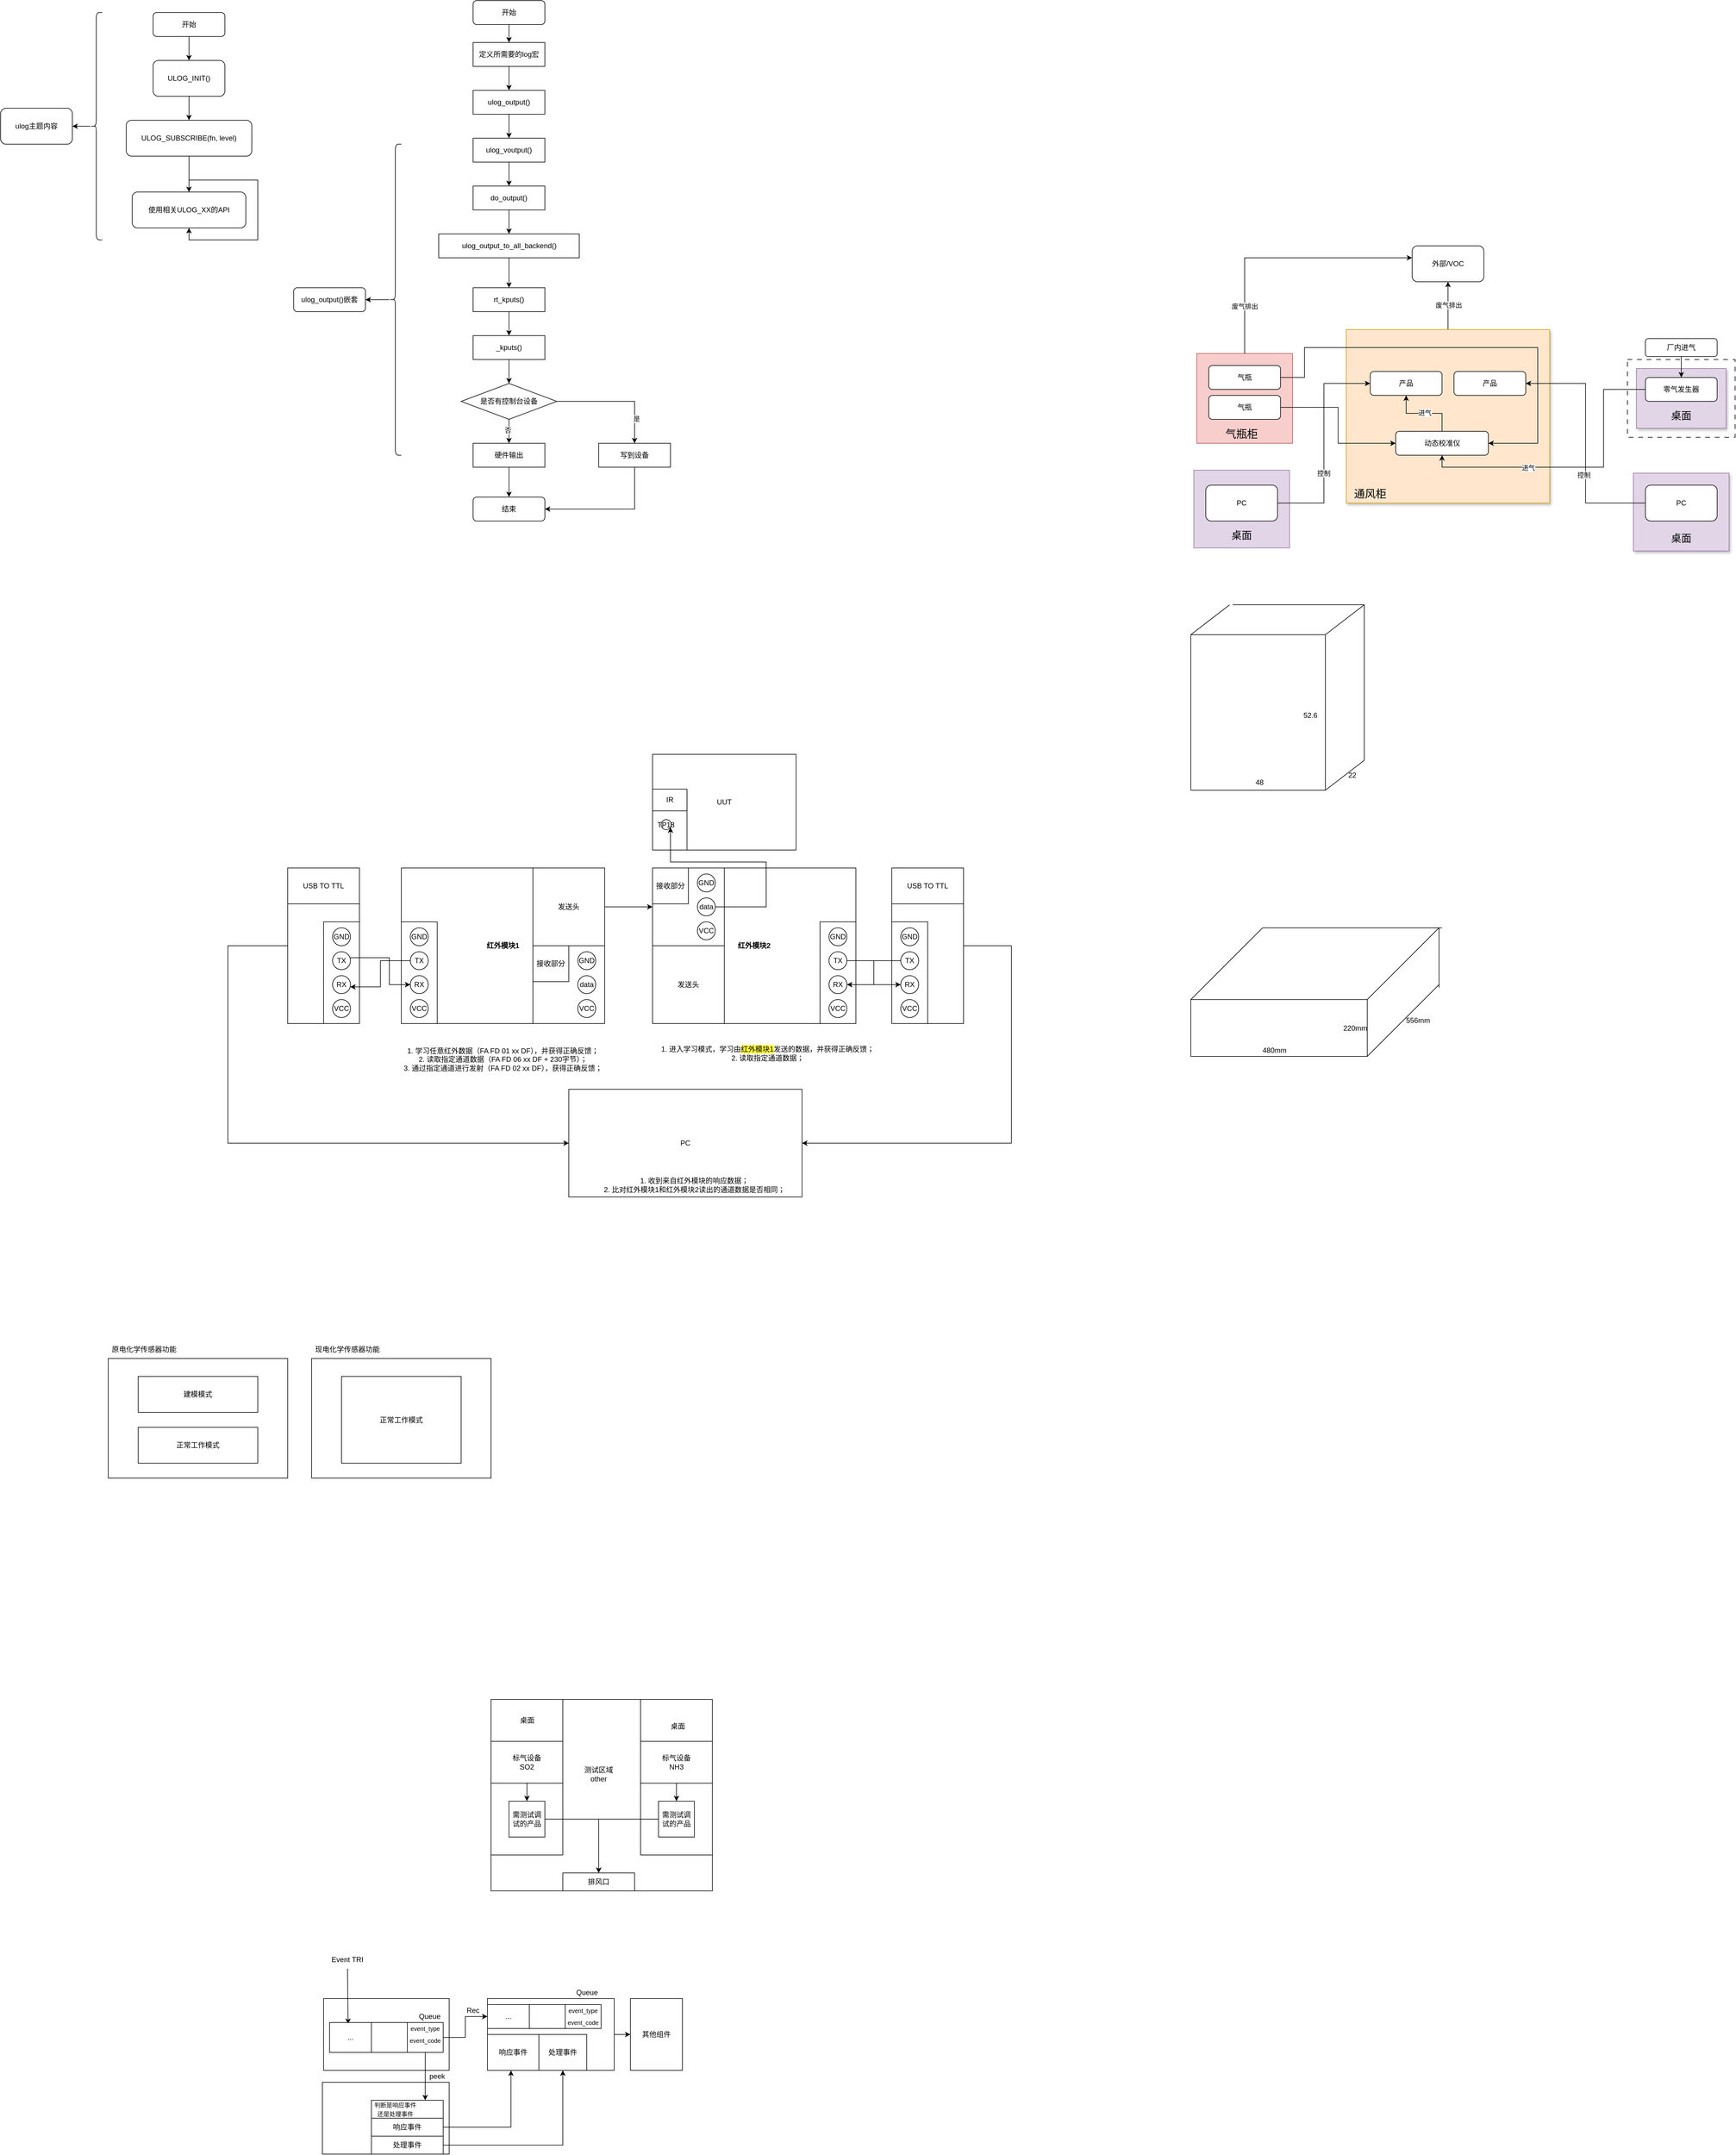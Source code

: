 <mxfile version="26.0.11">
  <diagram name="第 1 页" id="VBYefRN1_Q4a0DNFFzs_">
    <mxGraphModel dx="784" dy="411" grid="1" gridSize="10" guides="1" tooltips="1" connect="1" arrows="1" fold="1" page="1" pageScale="1" pageWidth="3300" pageHeight="4681" math="0" shadow="0">
      <root>
        <mxCell id="0" />
        <mxCell id="1" parent="0" />
        <mxCell id="qdEmWEFO1mnte5XJ-PPk-58" value="" style="rounded=0;whiteSpace=wrap;html=1;dashed=1;dashPattern=8 8;" parent="1" vertex="1">
          <mxGeometry x="2750" y="620" width="180" height="130" as="geometry" />
        </mxCell>
        <mxCell id="qdEmWEFO1mnte5XJ-PPk-31" style="edgeStyle=orthogonalEdgeStyle;rounded=0;orthogonalLoop=1;jettySize=auto;html=1;entryX=0.5;entryY=1;entryDx=0;entryDy=0;" parent="1" source="qdEmWEFO1mnte5XJ-PPk-23" target="qdEmWEFO1mnte5XJ-PPk-30" edge="1">
          <mxGeometry relative="1" as="geometry" />
        </mxCell>
        <mxCell id="qdEmWEFO1mnte5XJ-PPk-32" value="废气排出" style="edgeLabel;html=1;align=center;verticalAlign=middle;resizable=0;points=[];" parent="qdEmWEFO1mnte5XJ-PPk-31" vertex="1" connectable="0">
          <mxGeometry x="0.036" y="-1" relative="1" as="geometry">
            <mxPoint as="offset" />
          </mxGeometry>
        </mxCell>
        <mxCell id="qdEmWEFO1mnte5XJ-PPk-23" value="" style="rounded=0;whiteSpace=wrap;html=1;fillColor=#ffe6cc;strokeColor=#d79b00;fillStyle=auto;glass=0;shadow=1;" parent="1" vertex="1">
          <mxGeometry x="2280" y="570" width="340" height="290" as="geometry" />
        </mxCell>
        <mxCell id="qdEmWEFO1mnte5XJ-PPk-21" value="" style="rounded=0;whiteSpace=wrap;html=1;fillColor=#e1d5e7;strokeColor=#9673a6;shadow=1;" parent="1" vertex="1">
          <mxGeometry x="2765" y="635" width="150" height="100" as="geometry" />
        </mxCell>
        <mxCell id="qdEmWEFO1mnte5XJ-PPk-19" value="" style="rounded=0;whiteSpace=wrap;html=1;fillColor=#e1d5e7;strokeColor=#9673a6;shadow=1;" parent="1" vertex="1">
          <mxGeometry x="2760" y="810" width="160" height="130" as="geometry" />
        </mxCell>
        <mxCell id="qdEmWEFO1mnte5XJ-PPk-20" value="&lt;font style=&quot;font-size: 17px;&quot;&gt;桌面&lt;/font&gt;" style="text;html=1;align=center;verticalAlign=middle;whiteSpace=wrap;rounded=0;" parent="1" vertex="1">
          <mxGeometry x="2800" y="905" width="80" height="30" as="geometry" />
        </mxCell>
        <mxCell id="qdEmWEFO1mnte5XJ-PPk-18" value="" style="rounded=0;whiteSpace=wrap;html=1;fillColor=#e1d5e7;strokeColor=#9673a6;" parent="1" vertex="1">
          <mxGeometry x="2025" y="805" width="160" height="130" as="geometry" />
        </mxCell>
        <mxCell id="qdEmWEFO1mnte5XJ-PPk-16" value="" style="rounded=0;whiteSpace=wrap;html=1;fillColor=#f8cecc;strokeColor=#b85450;" parent="1" vertex="1">
          <mxGeometry x="2030" y="610" width="160" height="150" as="geometry" />
        </mxCell>
        <mxCell id="KYYOisJlUSR0Ur56qBf6-3" value="" style="edgeStyle=orthogonalEdgeStyle;rounded=0;orthogonalLoop=1;jettySize=auto;html=1;" parent="1" source="KYYOisJlUSR0Ur56qBf6-1" target="KYYOisJlUSR0Ur56qBf6-2" edge="1">
          <mxGeometry relative="1" as="geometry" />
        </mxCell>
        <mxCell id="KYYOisJlUSR0Ur56qBf6-1" value="开始" style="rounded=1;whiteSpace=wrap;html=1;" parent="1" vertex="1">
          <mxGeometry x="285" y="40" width="120" height="40" as="geometry" />
        </mxCell>
        <mxCell id="KYYOisJlUSR0Ur56qBf6-5" value="" style="edgeStyle=orthogonalEdgeStyle;rounded=0;orthogonalLoop=1;jettySize=auto;html=1;" parent="1" source="KYYOisJlUSR0Ur56qBf6-2" target="KYYOisJlUSR0Ur56qBf6-4" edge="1">
          <mxGeometry relative="1" as="geometry" />
        </mxCell>
        <mxCell id="KYYOisJlUSR0Ur56qBf6-2" value="ULOG_INIT()" style="whiteSpace=wrap;html=1;rounded=1;" parent="1" vertex="1">
          <mxGeometry x="285" y="120" width="120" height="60" as="geometry" />
        </mxCell>
        <mxCell id="KYYOisJlUSR0Ur56qBf6-7" value="" style="edgeStyle=orthogonalEdgeStyle;rounded=0;orthogonalLoop=1;jettySize=auto;html=1;" parent="1" source="KYYOisJlUSR0Ur56qBf6-4" target="KYYOisJlUSR0Ur56qBf6-6" edge="1">
          <mxGeometry relative="1" as="geometry" />
        </mxCell>
        <mxCell id="KYYOisJlUSR0Ur56qBf6-4" value="ULOG_SUBSCRIBE(fn, level)" style="whiteSpace=wrap;html=1;rounded=1;" parent="1" vertex="1">
          <mxGeometry x="240" y="220" width="210" height="60" as="geometry" />
        </mxCell>
        <mxCell id="KYYOisJlUSR0Ur56qBf6-6" value="使用相关ULOG_XX的API" style="whiteSpace=wrap;html=1;rounded=1;" parent="1" vertex="1">
          <mxGeometry x="250" y="340" width="190" height="60" as="geometry" />
        </mxCell>
        <mxCell id="KYYOisJlUSR0Ur56qBf6-9" style="edgeStyle=orthogonalEdgeStyle;rounded=0;orthogonalLoop=1;jettySize=auto;html=1;entryX=0.5;entryY=1;entryDx=0;entryDy=0;" parent="1" source="KYYOisJlUSR0Ur56qBf6-6" target="KYYOisJlUSR0Ur56qBf6-6" edge="1">
          <mxGeometry relative="1" as="geometry" />
        </mxCell>
        <mxCell id="90yD588Tg5mHqKN5T0L6-4" value="" style="edgeStyle=orthogonalEdgeStyle;rounded=0;orthogonalLoop=1;jettySize=auto;html=1;" parent="1" source="90yD588Tg5mHqKN5T0L6-2" target="90yD588Tg5mHqKN5T0L6-3" edge="1">
          <mxGeometry relative="1" as="geometry" />
        </mxCell>
        <mxCell id="90yD588Tg5mHqKN5T0L6-2" value="" style="shape=curlyBracket;whiteSpace=wrap;html=1;rounded=1;labelPosition=left;verticalLabelPosition=middle;align=right;verticalAlign=middle;" parent="1" vertex="1">
          <mxGeometry x="180" y="40" width="20" height="380" as="geometry" />
        </mxCell>
        <mxCell id="90yD588Tg5mHqKN5T0L6-3" value="ulog主题内容" style="rounded=1;whiteSpace=wrap;html=1;align=center;" parent="1" vertex="1">
          <mxGeometry x="30" y="200" width="120" height="60" as="geometry" />
        </mxCell>
        <mxCell id="90yD588Tg5mHqKN5T0L6-12" style="edgeStyle=orthogonalEdgeStyle;rounded=0;orthogonalLoop=1;jettySize=auto;html=1;exitX=0.5;exitY=1;exitDx=0;exitDy=0;" parent="1" source="90yD588Tg5mHqKN5T0L6-6" target="90yD588Tg5mHqKN5T0L6-7" edge="1">
          <mxGeometry relative="1" as="geometry" />
        </mxCell>
        <mxCell id="90yD588Tg5mHqKN5T0L6-6" value="开始" style="rounded=1;whiteSpace=wrap;html=1;" parent="1" vertex="1">
          <mxGeometry x="820" y="20" width="120" height="40" as="geometry" />
        </mxCell>
        <mxCell id="90yD588Tg5mHqKN5T0L6-9" value="" style="edgeStyle=orthogonalEdgeStyle;rounded=0;orthogonalLoop=1;jettySize=auto;html=1;" parent="1" source="90yD588Tg5mHqKN5T0L6-7" target="90yD588Tg5mHqKN5T0L6-8" edge="1">
          <mxGeometry relative="1" as="geometry" />
        </mxCell>
        <mxCell id="90yD588Tg5mHqKN5T0L6-7" value="定义所需要的log宏" style="rounded=0;whiteSpace=wrap;html=1;" parent="1" vertex="1">
          <mxGeometry x="820" y="90" width="120" height="40" as="geometry" />
        </mxCell>
        <mxCell id="90yD588Tg5mHqKN5T0L6-11" value="" style="edgeStyle=orthogonalEdgeStyle;rounded=0;orthogonalLoop=1;jettySize=auto;html=1;" parent="1" source="90yD588Tg5mHqKN5T0L6-8" target="90yD588Tg5mHqKN5T0L6-10" edge="1">
          <mxGeometry relative="1" as="geometry" />
        </mxCell>
        <mxCell id="90yD588Tg5mHqKN5T0L6-8" value="ulog_output()" style="whiteSpace=wrap;html=1;rounded=0;" parent="1" vertex="1">
          <mxGeometry x="820" y="170" width="120" height="40" as="geometry" />
        </mxCell>
        <mxCell id="90yD588Tg5mHqKN5T0L6-14" value="" style="edgeStyle=orthogonalEdgeStyle;rounded=0;orthogonalLoop=1;jettySize=auto;html=1;" parent="1" source="90yD588Tg5mHqKN5T0L6-10" target="90yD588Tg5mHqKN5T0L6-13" edge="1">
          <mxGeometry relative="1" as="geometry" />
        </mxCell>
        <mxCell id="90yD588Tg5mHqKN5T0L6-10" value="ulog_voutput()" style="whiteSpace=wrap;html=1;rounded=0;" parent="1" vertex="1">
          <mxGeometry x="820" y="250" width="120" height="40" as="geometry" />
        </mxCell>
        <mxCell id="90yD588Tg5mHqKN5T0L6-16" value="" style="edgeStyle=orthogonalEdgeStyle;rounded=0;orthogonalLoop=1;jettySize=auto;html=1;" parent="1" source="90yD588Tg5mHqKN5T0L6-13" target="90yD588Tg5mHqKN5T0L6-15" edge="1">
          <mxGeometry relative="1" as="geometry" />
        </mxCell>
        <mxCell id="90yD588Tg5mHqKN5T0L6-13" value="do_output()" style="whiteSpace=wrap;html=1;rounded=0;" parent="1" vertex="1">
          <mxGeometry x="820" y="330" width="120" height="40" as="geometry" />
        </mxCell>
        <mxCell id="90yD588Tg5mHqKN5T0L6-18" value="" style="edgeStyle=orthogonalEdgeStyle;rounded=0;orthogonalLoop=1;jettySize=auto;html=1;" parent="1" source="90yD588Tg5mHqKN5T0L6-15" target="90yD588Tg5mHqKN5T0L6-17" edge="1">
          <mxGeometry relative="1" as="geometry" />
        </mxCell>
        <mxCell id="90yD588Tg5mHqKN5T0L6-15" value="ulog_output_to_all_backend()" style="whiteSpace=wrap;html=1;rounded=0;" parent="1" vertex="1">
          <mxGeometry x="762.5" y="410" width="235" height="40" as="geometry" />
        </mxCell>
        <mxCell id="90yD588Tg5mHqKN5T0L6-20" value="" style="edgeStyle=orthogonalEdgeStyle;rounded=0;orthogonalLoop=1;jettySize=auto;html=1;" parent="1" source="90yD588Tg5mHqKN5T0L6-17" target="90yD588Tg5mHqKN5T0L6-19" edge="1">
          <mxGeometry relative="1" as="geometry" />
        </mxCell>
        <mxCell id="90yD588Tg5mHqKN5T0L6-17" value="rt_kputs()" style="whiteSpace=wrap;html=1;rounded=0;" parent="1" vertex="1">
          <mxGeometry x="820" y="500" width="120" height="40" as="geometry" />
        </mxCell>
        <mxCell id="90yD588Tg5mHqKN5T0L6-22" value="" style="edgeStyle=orthogonalEdgeStyle;rounded=0;orthogonalLoop=1;jettySize=auto;html=1;" parent="1" source="90yD588Tg5mHqKN5T0L6-19" target="90yD588Tg5mHqKN5T0L6-21" edge="1">
          <mxGeometry relative="1" as="geometry" />
        </mxCell>
        <mxCell id="90yD588Tg5mHqKN5T0L6-19" value="_kputs()" style="whiteSpace=wrap;html=1;rounded=0;" parent="1" vertex="1">
          <mxGeometry x="820" y="580" width="120" height="40" as="geometry" />
        </mxCell>
        <mxCell id="90yD588Tg5mHqKN5T0L6-24" value="" style="edgeStyle=orthogonalEdgeStyle;rounded=0;orthogonalLoop=1;jettySize=auto;html=1;" parent="1" source="90yD588Tg5mHqKN5T0L6-21" target="90yD588Tg5mHqKN5T0L6-23" edge="1">
          <mxGeometry relative="1" as="geometry" />
        </mxCell>
        <mxCell id="90yD588Tg5mHqKN5T0L6-25" value="否" style="edgeLabel;html=1;align=center;verticalAlign=middle;resizable=0;points=[];" parent="90yD588Tg5mHqKN5T0L6-24" vertex="1" connectable="0">
          <mxGeometry x="-0.1" y="-2" relative="1" as="geometry">
            <mxPoint as="offset" />
          </mxGeometry>
        </mxCell>
        <mxCell id="90yD588Tg5mHqKN5T0L6-27" value="" style="edgeStyle=orthogonalEdgeStyle;rounded=0;orthogonalLoop=1;jettySize=auto;html=1;" parent="1" source="90yD588Tg5mHqKN5T0L6-21" target="90yD588Tg5mHqKN5T0L6-26" edge="1">
          <mxGeometry relative="1" as="geometry" />
        </mxCell>
        <mxCell id="90yD588Tg5mHqKN5T0L6-28" value="是" style="edgeLabel;html=1;align=center;verticalAlign=middle;resizable=0;points=[];" parent="90yD588Tg5mHqKN5T0L6-27" vertex="1" connectable="0">
          <mxGeometry x="0.588" y="3" relative="1" as="geometry">
            <mxPoint as="offset" />
          </mxGeometry>
        </mxCell>
        <mxCell id="90yD588Tg5mHqKN5T0L6-21" value="是否有控制台设备" style="rhombus;whiteSpace=wrap;html=1;rounded=0;" parent="1" vertex="1">
          <mxGeometry x="800" y="660" width="160" height="60" as="geometry" />
        </mxCell>
        <mxCell id="90yD588Tg5mHqKN5T0L6-32" style="edgeStyle=orthogonalEdgeStyle;rounded=0;orthogonalLoop=1;jettySize=auto;html=1;exitX=0.5;exitY=1;exitDx=0;exitDy=0;" parent="1" source="90yD588Tg5mHqKN5T0L6-23" target="90yD588Tg5mHqKN5T0L6-29" edge="1">
          <mxGeometry relative="1" as="geometry" />
        </mxCell>
        <mxCell id="90yD588Tg5mHqKN5T0L6-23" value="硬件输出" style="whiteSpace=wrap;html=1;rounded=0;" parent="1" vertex="1">
          <mxGeometry x="820" y="760" width="120" height="40" as="geometry" />
        </mxCell>
        <mxCell id="90yD588Tg5mHqKN5T0L6-33" style="edgeStyle=orthogonalEdgeStyle;rounded=0;orthogonalLoop=1;jettySize=auto;html=1;exitX=0.5;exitY=1;exitDx=0;exitDy=0;entryX=1;entryY=0.5;entryDx=0;entryDy=0;" parent="1" source="90yD588Tg5mHqKN5T0L6-26" target="90yD588Tg5mHqKN5T0L6-29" edge="1">
          <mxGeometry relative="1" as="geometry" />
        </mxCell>
        <mxCell id="90yD588Tg5mHqKN5T0L6-26" value="写到设备" style="whiteSpace=wrap;html=1;rounded=0;" parent="1" vertex="1">
          <mxGeometry x="1030" y="760" width="120" height="40" as="geometry" />
        </mxCell>
        <mxCell id="90yD588Tg5mHqKN5T0L6-29" value="结束" style="rounded=1;whiteSpace=wrap;html=1;" parent="1" vertex="1">
          <mxGeometry x="820" y="850" width="120" height="40" as="geometry" />
        </mxCell>
        <mxCell id="90yD588Tg5mHqKN5T0L6-36" value="" style="edgeStyle=orthogonalEdgeStyle;rounded=0;orthogonalLoop=1;jettySize=auto;html=1;" parent="1" source="90yD588Tg5mHqKN5T0L6-34" target="90yD588Tg5mHqKN5T0L6-35" edge="1">
          <mxGeometry relative="1" as="geometry" />
        </mxCell>
        <mxCell id="90yD588Tg5mHqKN5T0L6-34" value="" style="shape=curlyBracket;whiteSpace=wrap;html=1;rounded=1;labelPosition=left;verticalLabelPosition=middle;align=right;verticalAlign=middle;" parent="1" vertex="1">
          <mxGeometry x="680" y="260" width="20" height="520" as="geometry" />
        </mxCell>
        <mxCell id="90yD588Tg5mHqKN5T0L6-35" value="ulog_output()嵌套" style="whiteSpace=wrap;html=1;align=center;rounded=1;" parent="1" vertex="1">
          <mxGeometry x="520" y="500" width="120" height="40" as="geometry" />
        </mxCell>
        <mxCell id="g5xxGOTNsoSL2lDNkgLA-3" value="红外模块1" style="rounded=0;whiteSpace=wrap;html=1;fontStyle=1" parent="1" vertex="1">
          <mxGeometry x="700" y="1470" width="340" height="260" as="geometry" />
        </mxCell>
        <mxCell id="g5xxGOTNsoSL2lDNkgLA-60" style="edgeStyle=orthogonalEdgeStyle;rounded=0;orthogonalLoop=1;jettySize=auto;html=1;" parent="1" source="g5xxGOTNsoSL2lDNkgLA-4" edge="1">
          <mxGeometry relative="1" as="geometry">
            <mxPoint x="1120" y="1535.0" as="targetPoint" />
          </mxGeometry>
        </mxCell>
        <mxCell id="g5xxGOTNsoSL2lDNkgLA-4" value="发送头" style="rounded=0;whiteSpace=wrap;html=1;" parent="1" vertex="1">
          <mxGeometry x="920" y="1470" width="120" height="130" as="geometry" />
        </mxCell>
        <mxCell id="g5xxGOTNsoSL2lDNkgLA-5" value="" style="rounded=0;whiteSpace=wrap;html=1;" parent="1" vertex="1">
          <mxGeometry x="920" y="1600" width="120" height="130" as="geometry" />
        </mxCell>
        <mxCell id="g5xxGOTNsoSL2lDNkgLA-6" value="GND" style="ellipse;whiteSpace=wrap;html=1;aspect=fixed;" parent="1" vertex="1">
          <mxGeometry x="995" y="1610" width="30" height="30" as="geometry" />
        </mxCell>
        <mxCell id="g5xxGOTNsoSL2lDNkgLA-7" value="data" style="ellipse;whiteSpace=wrap;html=1;aspect=fixed;" parent="1" vertex="1">
          <mxGeometry x="995" y="1650" width="30" height="30" as="geometry" />
        </mxCell>
        <mxCell id="g5xxGOTNsoSL2lDNkgLA-8" value="VCC" style="ellipse;whiteSpace=wrap;html=1;aspect=fixed;" parent="1" vertex="1">
          <mxGeometry x="995" y="1690" width="30" height="30" as="geometry" />
        </mxCell>
        <mxCell id="g5xxGOTNsoSL2lDNkgLA-9" value="接收部分" style="rounded=0;whiteSpace=wrap;html=1;" parent="1" vertex="1">
          <mxGeometry x="920" y="1600" width="60" height="60" as="geometry" />
        </mxCell>
        <mxCell id="g5xxGOTNsoSL2lDNkgLA-10" value="" style="rounded=0;whiteSpace=wrap;html=1;" parent="1" vertex="1">
          <mxGeometry x="700" y="1560" width="60" height="170" as="geometry" />
        </mxCell>
        <mxCell id="g5xxGOTNsoSL2lDNkgLA-11" value="TX" style="ellipse;whiteSpace=wrap;html=1;aspect=fixed;" parent="1" vertex="1">
          <mxGeometry x="715" y="1610" width="30" height="30" as="geometry" />
        </mxCell>
        <mxCell id="g5xxGOTNsoSL2lDNkgLA-12" value="RX" style="ellipse;whiteSpace=wrap;html=1;aspect=fixed;" parent="1" vertex="1">
          <mxGeometry x="715" y="1650" width="30" height="30" as="geometry" />
        </mxCell>
        <mxCell id="g5xxGOTNsoSL2lDNkgLA-13" value="VCC" style="ellipse;whiteSpace=wrap;html=1;aspect=fixed;" parent="1" vertex="1">
          <mxGeometry x="715" y="1690" width="30" height="30" as="geometry" />
        </mxCell>
        <mxCell id="g5xxGOTNsoSL2lDNkgLA-14" value="GND" style="ellipse;whiteSpace=wrap;html=1;aspect=fixed;" parent="1" vertex="1">
          <mxGeometry x="715" y="1570" width="30" height="30" as="geometry" />
        </mxCell>
        <mxCell id="g5xxGOTNsoSL2lDNkgLA-72" style="edgeStyle=orthogonalEdgeStyle;rounded=0;orthogonalLoop=1;jettySize=auto;html=1;entryX=0;entryY=0.5;entryDx=0;entryDy=0;" parent="1" source="g5xxGOTNsoSL2lDNkgLA-20" target="g5xxGOTNsoSL2lDNkgLA-31" edge="1">
          <mxGeometry relative="1" as="geometry">
            <Array as="points">
              <mxPoint x="410" y="1600" />
              <mxPoint x="410" y="1930" />
            </Array>
          </mxGeometry>
        </mxCell>
        <mxCell id="g5xxGOTNsoSL2lDNkgLA-20" value="" style="rounded=0;whiteSpace=wrap;html=1;" parent="1" vertex="1">
          <mxGeometry x="510" y="1470" width="120" height="260" as="geometry" />
        </mxCell>
        <mxCell id="g5xxGOTNsoSL2lDNkgLA-21" value="USB TO TTL" style="rounded=0;whiteSpace=wrap;html=1;" parent="1" vertex="1">
          <mxGeometry x="510" y="1470" width="120" height="60" as="geometry" />
        </mxCell>
        <mxCell id="g5xxGOTNsoSL2lDNkgLA-22" value="" style="rounded=0;whiteSpace=wrap;html=1;" parent="1" vertex="1">
          <mxGeometry x="570" y="1560" width="60" height="170" as="geometry" />
        </mxCell>
        <mxCell id="g5xxGOTNsoSL2lDNkgLA-27" style="edgeStyle=orthogonalEdgeStyle;rounded=0;orthogonalLoop=1;jettySize=auto;html=1;entryX=0;entryY=0.5;entryDx=0;entryDy=0;" parent="1" source="g5xxGOTNsoSL2lDNkgLA-23" target="g5xxGOTNsoSL2lDNkgLA-12" edge="1">
          <mxGeometry relative="1" as="geometry">
            <Array as="points">
              <mxPoint x="680" y="1620" />
              <mxPoint x="680" y="1665" />
            </Array>
          </mxGeometry>
        </mxCell>
        <mxCell id="g5xxGOTNsoSL2lDNkgLA-23" value="TX" style="ellipse;whiteSpace=wrap;html=1;aspect=fixed;" parent="1" vertex="1">
          <mxGeometry x="585" y="1610" width="30" height="30" as="geometry" />
        </mxCell>
        <mxCell id="g5xxGOTNsoSL2lDNkgLA-24" value="RX" style="ellipse;whiteSpace=wrap;html=1;aspect=fixed;" parent="1" vertex="1">
          <mxGeometry x="585" y="1650" width="30" height="30" as="geometry" />
        </mxCell>
        <mxCell id="g5xxGOTNsoSL2lDNkgLA-25" value="VCC" style="ellipse;whiteSpace=wrap;html=1;aspect=fixed;" parent="1" vertex="1">
          <mxGeometry x="585" y="1690" width="30" height="30" as="geometry" />
        </mxCell>
        <mxCell id="g5xxGOTNsoSL2lDNkgLA-26" value="GND" style="ellipse;whiteSpace=wrap;html=1;aspect=fixed;" parent="1" vertex="1">
          <mxGeometry x="585" y="1570" width="30" height="30" as="geometry" />
        </mxCell>
        <mxCell id="g5xxGOTNsoSL2lDNkgLA-31" value="PC" style="rounded=0;whiteSpace=wrap;html=1;" parent="1" vertex="1">
          <mxGeometry x="980" y="1840" width="390" height="180" as="geometry" />
        </mxCell>
        <mxCell id="g5xxGOTNsoSL2lDNkgLA-38" style="edgeStyle=orthogonalEdgeStyle;rounded=0;orthogonalLoop=1;jettySize=auto;html=1;exitX=0;exitY=0.5;exitDx=0;exitDy=0;entryX=0.984;entryY=0.625;entryDx=0;entryDy=0;entryPerimeter=0;" parent="1" source="g5xxGOTNsoSL2lDNkgLA-11" target="g5xxGOTNsoSL2lDNkgLA-24" edge="1">
          <mxGeometry relative="1" as="geometry" />
        </mxCell>
        <mxCell id="g5xxGOTNsoSL2lDNkgLA-56" value="" style="group" parent="1" vertex="1" connectable="0">
          <mxGeometry x="1120" y="1280" width="240" height="160" as="geometry" />
        </mxCell>
        <mxCell id="g5xxGOTNsoSL2lDNkgLA-15" value="UUT" style="rounded=0;whiteSpace=wrap;html=1;" parent="g5xxGOTNsoSL2lDNkgLA-56" vertex="1">
          <mxGeometry width="240" height="160" as="geometry" />
        </mxCell>
        <mxCell id="g5xxGOTNsoSL2lDNkgLA-16" value="" style="rounded=0;whiteSpace=wrap;html=1;" parent="g5xxGOTNsoSL2lDNkgLA-56" vertex="1">
          <mxGeometry y="61.818" width="57.6" height="98.182" as="geometry" />
        </mxCell>
        <mxCell id="g5xxGOTNsoSL2lDNkgLA-17" value="IR" style="rounded=0;whiteSpace=wrap;html=1;" parent="g5xxGOTNsoSL2lDNkgLA-56" vertex="1">
          <mxGeometry y="58.182" width="57.6" height="36.364" as="geometry" />
        </mxCell>
        <mxCell id="g5xxGOTNsoSL2lDNkgLA-18" value="TP18" style="ellipse;whiteSpace=wrap;html=1;aspect=fixed;" parent="g5xxGOTNsoSL2lDNkgLA-56" vertex="1">
          <mxGeometry x="14.4" y="109.091" width="16.956" height="16.956" as="geometry" />
        </mxCell>
        <mxCell id="g5xxGOTNsoSL2lDNkgLA-42" value="红外模块2" style="rounded=0;whiteSpace=wrap;html=1;fontStyle=1;container=0;" parent="1" vertex="1">
          <mxGeometry x="1120" y="1470" width="340" height="260" as="geometry" />
        </mxCell>
        <mxCell id="g5xxGOTNsoSL2lDNkgLA-43" value="发送头" style="rounded=0;whiteSpace=wrap;html=1;container=0;" parent="1" vertex="1">
          <mxGeometry x="1120" y="1600" width="120" height="130" as="geometry" />
        </mxCell>
        <mxCell id="g5xxGOTNsoSL2lDNkgLA-57" value="" style="group" parent="1" vertex="1" connectable="0">
          <mxGeometry x="1120" y="1470" width="120" height="130" as="geometry" />
        </mxCell>
        <mxCell id="g5xxGOTNsoSL2lDNkgLA-44" value="" style="rounded=0;whiteSpace=wrap;html=1;container=0;" parent="g5xxGOTNsoSL2lDNkgLA-57" vertex="1">
          <mxGeometry width="120" height="130" as="geometry" />
        </mxCell>
        <mxCell id="g5xxGOTNsoSL2lDNkgLA-45" value="GND" style="ellipse;whiteSpace=wrap;html=1;aspect=fixed;container=0;" parent="g5xxGOTNsoSL2lDNkgLA-57" vertex="1">
          <mxGeometry x="75" y="10" width="30" height="30" as="geometry" />
        </mxCell>
        <mxCell id="g5xxGOTNsoSL2lDNkgLA-46" value="data" style="ellipse;whiteSpace=wrap;html=1;aspect=fixed;container=0;" parent="g5xxGOTNsoSL2lDNkgLA-57" vertex="1">
          <mxGeometry x="75" y="50" width="30" height="30" as="geometry" />
        </mxCell>
        <mxCell id="g5xxGOTNsoSL2lDNkgLA-47" value="VCC" style="ellipse;whiteSpace=wrap;html=1;aspect=fixed;container=0;" parent="g5xxGOTNsoSL2lDNkgLA-57" vertex="1">
          <mxGeometry x="75" y="90" width="30" height="30" as="geometry" />
        </mxCell>
        <mxCell id="g5xxGOTNsoSL2lDNkgLA-48" value="接收部分" style="rounded=0;whiteSpace=wrap;html=1;container=0;" parent="g5xxGOTNsoSL2lDNkgLA-57" vertex="1">
          <mxGeometry width="60" height="60" as="geometry" />
        </mxCell>
        <mxCell id="g5xxGOTNsoSL2lDNkgLA-58" value="" style="group" parent="1" vertex="1" connectable="0">
          <mxGeometry x="1400" y="1560" width="60" height="170" as="geometry" />
        </mxCell>
        <mxCell id="g5xxGOTNsoSL2lDNkgLA-49" value="" style="rounded=0;whiteSpace=wrap;html=1;container=0;" parent="g5xxGOTNsoSL2lDNkgLA-58" vertex="1">
          <mxGeometry width="60" height="170" as="geometry" />
        </mxCell>
        <mxCell id="g5xxGOTNsoSL2lDNkgLA-50" value="TX" style="ellipse;whiteSpace=wrap;html=1;aspect=fixed;container=0;" parent="g5xxGOTNsoSL2lDNkgLA-58" vertex="1">
          <mxGeometry x="15" y="50" width="30" height="30" as="geometry" />
        </mxCell>
        <mxCell id="g5xxGOTNsoSL2lDNkgLA-51" value="RX" style="ellipse;whiteSpace=wrap;html=1;aspect=fixed;container=0;" parent="g5xxGOTNsoSL2lDNkgLA-58" vertex="1">
          <mxGeometry x="15" y="90" width="30" height="30" as="geometry" />
        </mxCell>
        <mxCell id="g5xxGOTNsoSL2lDNkgLA-52" value="VCC" style="ellipse;whiteSpace=wrap;html=1;aspect=fixed;container=0;" parent="g5xxGOTNsoSL2lDNkgLA-58" vertex="1">
          <mxGeometry x="15" y="130" width="30" height="30" as="geometry" />
        </mxCell>
        <mxCell id="g5xxGOTNsoSL2lDNkgLA-53" value="GND" style="ellipse;whiteSpace=wrap;html=1;aspect=fixed;container=0;" parent="g5xxGOTNsoSL2lDNkgLA-58" vertex="1">
          <mxGeometry x="15" y="10" width="30" height="30" as="geometry" />
        </mxCell>
        <mxCell id="g5xxGOTNsoSL2lDNkgLA-59" value="1. 学习任意红外数据（FA FD 01 xx DF），并获得正确反馈；&lt;div&gt;2. 读取指定通道数据（FA FD 06 xx DF + 230字节）；&lt;br&gt;&lt;div&gt;3. 通过指定通道进行发射（FA FD 02 xx DF），获得正确反馈；&lt;/div&gt;&lt;/div&gt;" style="text;html=1;align=center;verticalAlign=middle;whiteSpace=wrap;rounded=0;" parent="1" vertex="1">
          <mxGeometry x="700" y="1750" width="340" height="80" as="geometry" />
        </mxCell>
        <mxCell id="g5xxGOTNsoSL2lDNkgLA-61" style="edgeStyle=orthogonalEdgeStyle;rounded=0;orthogonalLoop=1;jettySize=auto;html=1;exitX=1;exitY=0.5;exitDx=0;exitDy=0;" parent="1" source="g5xxGOTNsoSL2lDNkgLA-46" target="g5xxGOTNsoSL2lDNkgLA-18" edge="1">
          <mxGeometry relative="1" as="geometry">
            <Array as="points">
              <mxPoint x="1310" y="1535" />
              <mxPoint x="1310" y="1460" />
              <mxPoint x="1150" y="1460" />
            </Array>
          </mxGeometry>
        </mxCell>
        <mxCell id="g5xxGOTNsoSL2lDNkgLA-62" value="1. 进入学习模式，学习由&lt;span style=&quot;background-color: rgb(255, 255, 51);&quot;&gt;红外模块1&lt;/span&gt;发送的数据，并获得正确反馈；&lt;div&gt;2. 读取指定通道数据；&lt;/div&gt;" style="text;html=1;align=center;verticalAlign=middle;whiteSpace=wrap;rounded=0;" parent="1" vertex="1">
          <mxGeometry x="1125" y="1740" width="375" height="80" as="geometry" />
        </mxCell>
        <mxCell id="g5xxGOTNsoSL2lDNkgLA-73" style="edgeStyle=orthogonalEdgeStyle;rounded=0;orthogonalLoop=1;jettySize=auto;html=1;exitX=1;exitY=0.5;exitDx=0;exitDy=0;entryX=1;entryY=0.5;entryDx=0;entryDy=0;" parent="1" source="g5xxGOTNsoSL2lDNkgLA-63" target="g5xxGOTNsoSL2lDNkgLA-31" edge="1">
          <mxGeometry relative="1" as="geometry">
            <Array as="points">
              <mxPoint x="1720" y="1600" />
              <mxPoint x="1720" y="1930" />
            </Array>
          </mxGeometry>
        </mxCell>
        <mxCell id="g5xxGOTNsoSL2lDNkgLA-63" value="" style="rounded=0;whiteSpace=wrap;html=1;" parent="1" vertex="1">
          <mxGeometry x="1520" y="1470" width="120" height="260" as="geometry" />
        </mxCell>
        <mxCell id="g5xxGOTNsoSL2lDNkgLA-64" value="USB TO TTL" style="rounded=0;whiteSpace=wrap;html=1;" parent="1" vertex="1">
          <mxGeometry x="1520" y="1470" width="120" height="60" as="geometry" />
        </mxCell>
        <mxCell id="g5xxGOTNsoSL2lDNkgLA-65" value="" style="rounded=0;whiteSpace=wrap;html=1;" parent="1" vertex="1">
          <mxGeometry x="1520" y="1560" width="60" height="170" as="geometry" />
        </mxCell>
        <mxCell id="g5xxGOTNsoSL2lDNkgLA-75" style="edgeStyle=orthogonalEdgeStyle;rounded=0;orthogonalLoop=1;jettySize=auto;html=1;exitX=0;exitY=0.5;exitDx=0;exitDy=0;entryX=1;entryY=0.5;entryDx=0;entryDy=0;" parent="1" source="g5xxGOTNsoSL2lDNkgLA-66" target="g5xxGOTNsoSL2lDNkgLA-51" edge="1">
          <mxGeometry relative="1" as="geometry" />
        </mxCell>
        <mxCell id="g5xxGOTNsoSL2lDNkgLA-66" value="TX" style="ellipse;whiteSpace=wrap;html=1;aspect=fixed;" parent="1" vertex="1">
          <mxGeometry x="1535" y="1610" width="30" height="30" as="geometry" />
        </mxCell>
        <mxCell id="g5xxGOTNsoSL2lDNkgLA-67" value="RX" style="ellipse;whiteSpace=wrap;html=1;aspect=fixed;" parent="1" vertex="1">
          <mxGeometry x="1535" y="1650" width="30" height="30" as="geometry" />
        </mxCell>
        <mxCell id="g5xxGOTNsoSL2lDNkgLA-68" value="VCC" style="ellipse;whiteSpace=wrap;html=1;aspect=fixed;" parent="1" vertex="1">
          <mxGeometry x="1535" y="1690" width="30" height="30" as="geometry" />
        </mxCell>
        <mxCell id="g5xxGOTNsoSL2lDNkgLA-69" value="GND" style="ellipse;whiteSpace=wrap;html=1;aspect=fixed;" parent="1" vertex="1">
          <mxGeometry x="1535" y="1570" width="30" height="30" as="geometry" />
        </mxCell>
        <mxCell id="g5xxGOTNsoSL2lDNkgLA-70" style="edgeStyle=orthogonalEdgeStyle;rounded=0;orthogonalLoop=1;jettySize=auto;html=1;entryX=0;entryY=0.5;entryDx=0;entryDy=0;" parent="1" source="g5xxGOTNsoSL2lDNkgLA-50" target="g5xxGOTNsoSL2lDNkgLA-67" edge="1">
          <mxGeometry relative="1" as="geometry" />
        </mxCell>
        <mxCell id="g5xxGOTNsoSL2lDNkgLA-74" value="&lt;div&gt;1. 收到来自红外模块的响应数据；&lt;/div&gt;2. 比对红外模块1和红外模块2读出的通道数据是否相同；" style="text;html=1;align=center;verticalAlign=middle;whiteSpace=wrap;rounded=0;" parent="1" vertex="1">
          <mxGeometry x="1030" y="1960" width="320" height="80" as="geometry" />
        </mxCell>
        <mxCell id="r_3BvQJMOsZDoT6vy0jY-2" value="" style="rounded=0;whiteSpace=wrap;html=1;" parent="1" vertex="1">
          <mxGeometry x="850" y="2860" width="370" height="320" as="geometry" />
        </mxCell>
        <mxCell id="r_3BvQJMOsZDoT6vy0jY-3" value="" style="rounded=0;whiteSpace=wrap;html=1;" parent="1" vertex="1">
          <mxGeometry x="1100" y="2860" width="120" height="260" as="geometry" />
        </mxCell>
        <mxCell id="r_3BvQJMOsZDoT6vy0jY-4" value="桌面" style="text;html=1;align=center;verticalAlign=middle;whiteSpace=wrap;rounded=0;" parent="1" vertex="1">
          <mxGeometry x="1125" y="2880" width="75" height="50" as="geometry" />
        </mxCell>
        <mxCell id="r_3BvQJMOsZDoT6vy0jY-21" style="edgeStyle=orthogonalEdgeStyle;rounded=0;orthogonalLoop=1;jettySize=auto;html=1;exitX=0.5;exitY=1;exitDx=0;exitDy=0;entryX=0.5;entryY=0;entryDx=0;entryDy=0;" parent="1" source="r_3BvQJMOsZDoT6vy0jY-5" target="r_3BvQJMOsZDoT6vy0jY-6" edge="1">
          <mxGeometry relative="1" as="geometry" />
        </mxCell>
        <mxCell id="r_3BvQJMOsZDoT6vy0jY-5" value="标气设备&lt;div&gt;NH3&lt;/div&gt;" style="rounded=0;whiteSpace=wrap;html=1;" parent="1" vertex="1">
          <mxGeometry x="1100" y="2930" width="120" height="70" as="geometry" />
        </mxCell>
        <mxCell id="r_3BvQJMOsZDoT6vy0jY-26" style="edgeStyle=orthogonalEdgeStyle;rounded=0;orthogonalLoop=1;jettySize=auto;html=1;entryX=0.5;entryY=0;entryDx=0;entryDy=0;" parent="1" source="r_3BvQJMOsZDoT6vy0jY-6" target="r_3BvQJMOsZDoT6vy0jY-9" edge="1">
          <mxGeometry relative="1" as="geometry" />
        </mxCell>
        <mxCell id="r_3BvQJMOsZDoT6vy0jY-6" value="需测试调试的产品" style="rounded=0;whiteSpace=wrap;html=1;" parent="1" vertex="1">
          <mxGeometry x="1130" y="3030" width="60" height="60" as="geometry" />
        </mxCell>
        <mxCell id="r_3BvQJMOsZDoT6vy0jY-9" value="排风口" style="rounded=0;whiteSpace=wrap;html=1;" parent="1" vertex="1">
          <mxGeometry x="970" y="3150" width="120" height="30" as="geometry" />
        </mxCell>
        <mxCell id="r_3BvQJMOsZDoT6vy0jY-12" value="测试区域&lt;div&gt;other&lt;/div&gt;" style="text;html=1;align=center;verticalAlign=middle;whiteSpace=wrap;rounded=0;" parent="1" vertex="1">
          <mxGeometry x="990" y="2970" width="80" height="30" as="geometry" />
        </mxCell>
        <mxCell id="r_3BvQJMOsZDoT6vy0jY-13" value="" style="rounded=0;whiteSpace=wrap;html=1;" parent="1" vertex="1">
          <mxGeometry x="850" y="2860" width="120" height="260" as="geometry" />
        </mxCell>
        <mxCell id="r_3BvQJMOsZDoT6vy0jY-20" style="edgeStyle=orthogonalEdgeStyle;rounded=0;orthogonalLoop=1;jettySize=auto;html=1;" parent="1" source="r_3BvQJMOsZDoT6vy0jY-14" target="r_3BvQJMOsZDoT6vy0jY-15" edge="1">
          <mxGeometry relative="1" as="geometry" />
        </mxCell>
        <mxCell id="r_3BvQJMOsZDoT6vy0jY-14" value="标气设备&lt;div&gt;SO2&lt;/div&gt;" style="rounded=0;whiteSpace=wrap;html=1;" parent="1" vertex="1">
          <mxGeometry x="850" y="2930" width="120" height="70" as="geometry" />
        </mxCell>
        <mxCell id="r_3BvQJMOsZDoT6vy0jY-25" style="edgeStyle=orthogonalEdgeStyle;rounded=0;orthogonalLoop=1;jettySize=auto;html=1;entryX=0.5;entryY=0;entryDx=0;entryDy=0;" parent="1" source="r_3BvQJMOsZDoT6vy0jY-15" target="r_3BvQJMOsZDoT6vy0jY-9" edge="1">
          <mxGeometry relative="1" as="geometry" />
        </mxCell>
        <mxCell id="r_3BvQJMOsZDoT6vy0jY-15" value="需测试调试的产品" style="rounded=0;whiteSpace=wrap;html=1;" parent="1" vertex="1">
          <mxGeometry x="880" y="3030" width="60" height="60" as="geometry" />
        </mxCell>
        <mxCell id="r_3BvQJMOsZDoT6vy0jY-17" value="桌面" style="text;html=1;align=center;verticalAlign=middle;whiteSpace=wrap;rounded=0;" parent="1" vertex="1">
          <mxGeometry x="872.5" y="2870" width="75" height="50" as="geometry" />
        </mxCell>
        <mxCell id="qdEmWEFO1mnte5XJ-PPk-11" style="edgeStyle=orthogonalEdgeStyle;rounded=0;orthogonalLoop=1;jettySize=auto;html=1;entryX=0.5;entryY=1;entryDx=0;entryDy=0;" parent="1" source="MkJN3EaGuhQjYFLI0Iza-1" target="MkJN3EaGuhQjYFLI0Iza-2" edge="1">
          <mxGeometry relative="1" as="geometry">
            <Array as="points">
              <mxPoint x="2710" y="800" />
              <mxPoint x="2440" y="800" />
            </Array>
          </mxGeometry>
        </mxCell>
        <mxCell id="qdEmWEFO1mnte5XJ-PPk-29" value="进气" style="edgeLabel;html=1;align=center;verticalAlign=middle;resizable=0;points=[];" parent="qdEmWEFO1mnte5XJ-PPk-11" vertex="1" connectable="0">
          <mxGeometry x="0.331" y="1" relative="1" as="geometry">
            <mxPoint as="offset" />
          </mxGeometry>
        </mxCell>
        <mxCell id="MkJN3EaGuhQjYFLI0Iza-1" value="零气发生器" style="rounded=1;whiteSpace=wrap;html=1;" parent="1" vertex="1">
          <mxGeometry x="2780" y="650" width="120" height="40" as="geometry" />
        </mxCell>
        <mxCell id="MkJN3EaGuhQjYFLI0Iza-22" style="edgeStyle=orthogonalEdgeStyle;rounded=0;orthogonalLoop=1;jettySize=auto;html=1;entryX=0.5;entryY=1;entryDx=0;entryDy=0;" parent="1" source="MkJN3EaGuhQjYFLI0Iza-2" target="MkJN3EaGuhQjYFLI0Iza-6" edge="1">
          <mxGeometry relative="1" as="geometry" />
        </mxCell>
        <mxCell id="MkJN3EaGuhQjYFLI0Iza-31" value="进气" style="edgeLabel;html=1;align=center;verticalAlign=middle;resizable=0;points=[];" parent="MkJN3EaGuhQjYFLI0Iza-22" vertex="1" connectable="0">
          <mxGeometry x="-0.008" y="-1" relative="1" as="geometry">
            <mxPoint as="offset" />
          </mxGeometry>
        </mxCell>
        <mxCell id="MkJN3EaGuhQjYFLI0Iza-2" value="动态校准仪" style="rounded=1;whiteSpace=wrap;html=1;" parent="1" vertex="1">
          <mxGeometry x="2362.5" y="740" width="155" height="40" as="geometry" />
        </mxCell>
        <mxCell id="qdEmWEFO1mnte5XJ-PPk-10" style="edgeStyle=orthogonalEdgeStyle;rounded=0;orthogonalLoop=1;jettySize=auto;html=1;entryX=0;entryY=0.5;entryDx=0;entryDy=0;" parent="1" source="MkJN3EaGuhQjYFLI0Iza-4" target="MkJN3EaGuhQjYFLI0Iza-2" edge="1">
          <mxGeometry relative="1" as="geometry" />
        </mxCell>
        <mxCell id="MkJN3EaGuhQjYFLI0Iza-4" value="气瓶" style="rounded=1;whiteSpace=wrap;html=1;" parent="1" vertex="1">
          <mxGeometry x="2050" y="680" width="120" height="40" as="geometry" />
        </mxCell>
        <mxCell id="MkJN3EaGuhQjYFLI0Iza-6" value="产品" style="rounded=1;whiteSpace=wrap;html=1;" parent="1" vertex="1">
          <mxGeometry x="2320" y="640" width="120" height="40" as="geometry" />
        </mxCell>
        <mxCell id="MkJN3EaGuhQjYFLI0Iza-14" style="edgeStyle=orthogonalEdgeStyle;rounded=0;orthogonalLoop=1;jettySize=auto;html=1;entryX=0.5;entryY=1;entryDx=0;entryDy=0;" parent="1" edge="1">
          <mxGeometry relative="1" as="geometry">
            <mxPoint x="2440.0" y="1000" as="targetPoint" />
          </mxGeometry>
        </mxCell>
        <mxCell id="qdEmWEFO1mnte5XJ-PPk-14" style="edgeStyle=orthogonalEdgeStyle;rounded=0;orthogonalLoop=1;jettySize=auto;html=1;entryX=0;entryY=0.5;entryDx=0;entryDy=0;" parent="1" source="MkJN3EaGuhQjYFLI0Iza-25" target="MkJN3EaGuhQjYFLI0Iza-6" edge="1">
          <mxGeometry relative="1" as="geometry" />
        </mxCell>
        <mxCell id="qdEmWEFO1mnte5XJ-PPk-27" value="控制" style="edgeLabel;html=1;align=center;verticalAlign=middle;resizable=0;points=[];" parent="qdEmWEFO1mnte5XJ-PPk-14" vertex="1" connectable="0">
          <mxGeometry x="-0.279" y="1" relative="1" as="geometry">
            <mxPoint as="offset" />
          </mxGeometry>
        </mxCell>
        <mxCell id="MkJN3EaGuhQjYFLI0Iza-25" value="PC" style="rounded=1;whiteSpace=wrap;html=1;" parent="1" vertex="1">
          <mxGeometry x="2045" y="830" width="120" height="60" as="geometry" />
        </mxCell>
        <mxCell id="qdEmWEFO1mnte5XJ-PPk-15" style="edgeStyle=orthogonalEdgeStyle;rounded=0;orthogonalLoop=1;jettySize=auto;html=1;entryX=1;entryY=0.5;entryDx=0;entryDy=0;" parent="1" source="MkJN3EaGuhQjYFLI0Iza-27" target="qdEmWEFO1mnte5XJ-PPk-1" edge="1">
          <mxGeometry relative="1" as="geometry" />
        </mxCell>
        <mxCell id="qdEmWEFO1mnte5XJ-PPk-28" value="控制" style="edgeLabel;html=1;align=center;verticalAlign=middle;resizable=0;points=[];" parent="qdEmWEFO1mnte5XJ-PPk-15" vertex="1" connectable="0">
          <mxGeometry x="-0.264" y="3" relative="1" as="geometry">
            <mxPoint as="offset" />
          </mxGeometry>
        </mxCell>
        <mxCell id="MkJN3EaGuhQjYFLI0Iza-27" value="PC" style="rounded=1;whiteSpace=wrap;html=1;" parent="1" vertex="1">
          <mxGeometry x="2780" y="830" width="120" height="60" as="geometry" />
        </mxCell>
        <mxCell id="qdEmWEFO1mnte5XJ-PPk-9" style="edgeStyle=orthogonalEdgeStyle;rounded=0;orthogonalLoop=1;jettySize=auto;html=1;entryX=1;entryY=0.5;entryDx=0;entryDy=0;" parent="1" source="MkJN3EaGuhQjYFLI0Iza-33" target="MkJN3EaGuhQjYFLI0Iza-2" edge="1">
          <mxGeometry relative="1" as="geometry">
            <Array as="points">
              <mxPoint x="2210" y="600" />
              <mxPoint x="2600" y="600" />
              <mxPoint x="2600" y="760" />
            </Array>
          </mxGeometry>
        </mxCell>
        <mxCell id="MkJN3EaGuhQjYFLI0Iza-33" value="气瓶" style="rounded=1;whiteSpace=wrap;html=1;" parent="1" vertex="1">
          <mxGeometry x="2050" y="630" width="120" height="40" as="geometry" />
        </mxCell>
        <mxCell id="qdEmWEFO1mnte5XJ-PPk-1" value="产品" style="rounded=1;whiteSpace=wrap;html=1;" parent="1" vertex="1">
          <mxGeometry x="2460" y="640" width="120" height="40" as="geometry" />
        </mxCell>
        <mxCell id="qdEmWEFO1mnte5XJ-PPk-4" value="&lt;font style=&quot;font-size: 17px;&quot;&gt;桌面&lt;/font&gt;" style="text;html=1;align=center;verticalAlign=middle;whiteSpace=wrap;rounded=0;" parent="1" vertex="1">
          <mxGeometry x="2065" y="900" width="80" height="30" as="geometry" />
        </mxCell>
        <mxCell id="qdEmWEFO1mnte5XJ-PPk-13" value="" style="edgeStyle=orthogonalEdgeStyle;rounded=0;orthogonalLoop=1;jettySize=auto;html=1;" parent="1" source="qdEmWEFO1mnte5XJ-PPk-5" target="MkJN3EaGuhQjYFLI0Iza-1" edge="1">
          <mxGeometry relative="1" as="geometry" />
        </mxCell>
        <mxCell id="qdEmWEFO1mnte5XJ-PPk-5" value="厂内进气" style="rounded=1;whiteSpace=wrap;html=1;" parent="1" vertex="1">
          <mxGeometry x="2780" y="585" width="120" height="30" as="geometry" />
        </mxCell>
        <mxCell id="qdEmWEFO1mnte5XJ-PPk-17" value="&lt;font style=&quot;font-size: 18px;&quot;&gt;气瓶柜&lt;/font&gt;" style="text;html=1;align=center;verticalAlign=middle;whiteSpace=wrap;rounded=0;" parent="1" vertex="1">
          <mxGeometry x="2075" y="730" width="60" height="30" as="geometry" />
        </mxCell>
        <mxCell id="qdEmWEFO1mnte5XJ-PPk-22" value="&lt;font style=&quot;font-size: 17px;&quot;&gt;桌面&lt;/font&gt;" style="text;html=1;align=center;verticalAlign=middle;whiteSpace=wrap;rounded=0;" parent="1" vertex="1">
          <mxGeometry x="2800" y="700" width="80" height="30" as="geometry" />
        </mxCell>
        <mxCell id="qdEmWEFO1mnte5XJ-PPk-24" value="&lt;font style=&quot;font-size: 18px;&quot;&gt;通风柜&lt;/font&gt;" style="text;html=1;align=center;verticalAlign=middle;whiteSpace=wrap;rounded=0;" parent="1" vertex="1">
          <mxGeometry x="2290" y="830" width="60" height="30" as="geometry" />
        </mxCell>
        <mxCell id="qdEmWEFO1mnte5XJ-PPk-30" value="外部/VOC" style="rounded=1;whiteSpace=wrap;html=1;" parent="1" vertex="1">
          <mxGeometry x="2390" y="430" width="120" height="60" as="geometry" />
        </mxCell>
        <mxCell id="qdEmWEFO1mnte5XJ-PPk-33" style="edgeStyle=orthogonalEdgeStyle;rounded=0;orthogonalLoop=1;jettySize=auto;html=1;entryX=0;entryY=0.333;entryDx=0;entryDy=0;entryPerimeter=0;" parent="1" source="qdEmWEFO1mnte5XJ-PPk-16" target="qdEmWEFO1mnte5XJ-PPk-30" edge="1">
          <mxGeometry relative="1" as="geometry">
            <Array as="points">
              <mxPoint x="2110" y="450" />
            </Array>
          </mxGeometry>
        </mxCell>
        <mxCell id="qdEmWEFO1mnte5XJ-PPk-34" value="废气排出" style="edgeLabel;html=1;align=center;verticalAlign=middle;resizable=0;points=[];" parent="qdEmWEFO1mnte5XJ-PPk-33" vertex="1" connectable="0">
          <mxGeometry x="-0.642" relative="1" as="geometry">
            <mxPoint as="offset" />
          </mxGeometry>
        </mxCell>
        <mxCell id="qdEmWEFO1mnte5XJ-PPk-35" value="" style="rounded=0;whiteSpace=wrap;html=1;" parent="1" vertex="1">
          <mxGeometry x="2020" y="1080" width="225" height="260" as="geometry" />
        </mxCell>
        <mxCell id="qdEmWEFO1mnte5XJ-PPk-37" value="" style="endArrow=none;html=1;rounded=0;" parent="1" edge="1">
          <mxGeometry width="50" height="50" relative="1" as="geometry">
            <mxPoint x="2245" y="1080" as="sourcePoint" />
            <mxPoint x="2310" y="1030" as="targetPoint" />
          </mxGeometry>
        </mxCell>
        <mxCell id="qdEmWEFO1mnte5XJ-PPk-41" value="" style="endArrow=none;html=1;rounded=0;" parent="1" edge="1">
          <mxGeometry width="50" height="50" relative="1" as="geometry">
            <mxPoint x="2310" y="1290" as="sourcePoint" />
            <mxPoint x="2310" y="1030" as="targetPoint" />
          </mxGeometry>
        </mxCell>
        <mxCell id="qdEmWEFO1mnte5XJ-PPk-42" value="" style="endArrow=none;html=1;rounded=0;" parent="1" edge="1">
          <mxGeometry width="50" height="50" relative="1" as="geometry">
            <mxPoint x="2245" y="1340" as="sourcePoint" />
            <mxPoint x="2310" y="1290" as="targetPoint" />
          </mxGeometry>
        </mxCell>
        <mxCell id="qdEmWEFO1mnte5XJ-PPk-43" value="" style="endArrow=none;html=1;rounded=0;" parent="1" edge="1">
          <mxGeometry width="50" height="50" relative="1" as="geometry">
            <mxPoint x="2020" y="1080" as="sourcePoint" />
            <mxPoint x="2085" y="1030" as="targetPoint" />
          </mxGeometry>
        </mxCell>
        <mxCell id="qdEmWEFO1mnte5XJ-PPk-44" value="" style="endArrow=none;html=1;rounded=0;" parent="1" edge="1">
          <mxGeometry width="50" height="50" relative="1" as="geometry">
            <mxPoint x="2310" y="1030" as="sourcePoint" />
            <mxPoint x="2090" y="1030" as="targetPoint" />
          </mxGeometry>
        </mxCell>
        <mxCell id="qdEmWEFO1mnte5XJ-PPk-45" value="48" style="text;html=1;align=center;verticalAlign=middle;whiteSpace=wrap;rounded=0;" parent="1" vertex="1">
          <mxGeometry x="2105" y="1312" width="60" height="30" as="geometry" />
        </mxCell>
        <mxCell id="qdEmWEFO1mnte5XJ-PPk-47" value="22" style="text;html=1;align=center;verticalAlign=middle;whiteSpace=wrap;rounded=0;" parent="1" vertex="1">
          <mxGeometry x="2260" y="1300" width="60" height="30" as="geometry" />
        </mxCell>
        <mxCell id="qdEmWEFO1mnte5XJ-PPk-48" value="52.6" style="text;html=1;align=center;verticalAlign=middle;whiteSpace=wrap;rounded=0;" parent="1" vertex="1">
          <mxGeometry x="2190" y="1200" width="60" height="30" as="geometry" />
        </mxCell>
        <mxCell id="qdEmWEFO1mnte5XJ-PPk-49" value="" style="rounded=0;whiteSpace=wrap;html=1;" parent="1" vertex="1">
          <mxGeometry x="2020" y="1690" width="295" height="95" as="geometry" />
        </mxCell>
        <mxCell id="qdEmWEFO1mnte5XJ-PPk-50" value="" style="endArrow=none;html=1;rounded=0;" parent="1" edge="1">
          <mxGeometry width="50" height="50" relative="1" as="geometry">
            <mxPoint x="2020" y="1690" as="sourcePoint" />
            <mxPoint x="2140" y="1570" as="targetPoint" />
          </mxGeometry>
        </mxCell>
        <mxCell id="qdEmWEFO1mnte5XJ-PPk-51" value="" style="endArrow=none;html=1;rounded=0;" parent="1" edge="1">
          <mxGeometry width="50" height="50" relative="1" as="geometry">
            <mxPoint x="2315" y="1690" as="sourcePoint" />
            <mxPoint x="2435" y="1570" as="targetPoint" />
          </mxGeometry>
        </mxCell>
        <mxCell id="qdEmWEFO1mnte5XJ-PPk-52" value="" style="endArrow=none;html=1;rounded=0;" parent="1" edge="1">
          <mxGeometry width="50" height="50" relative="1" as="geometry">
            <mxPoint x="2315" y="1785" as="sourcePoint" />
            <mxPoint x="2435" y="1665" as="targetPoint" />
          </mxGeometry>
        </mxCell>
        <mxCell id="qdEmWEFO1mnte5XJ-PPk-53" value="" style="endArrow=none;html=1;rounded=0;" parent="1" edge="1">
          <mxGeometry width="50" height="50" relative="1" as="geometry">
            <mxPoint x="2435" y="1670" as="sourcePoint" />
            <mxPoint x="2435" y="1570" as="targetPoint" />
          </mxGeometry>
        </mxCell>
        <mxCell id="qdEmWEFO1mnte5XJ-PPk-54" value="" style="endArrow=none;html=1;rounded=0;" parent="1" edge="1">
          <mxGeometry width="50" height="50" relative="1" as="geometry">
            <mxPoint x="2140" y="1570" as="sourcePoint" />
            <mxPoint x="2440" y="1570" as="targetPoint" />
          </mxGeometry>
        </mxCell>
        <mxCell id="qdEmWEFO1mnte5XJ-PPk-55" value="480mm" style="text;html=1;align=center;verticalAlign=middle;whiteSpace=wrap;rounded=0;" parent="1" vertex="1">
          <mxGeometry x="2130" y="1760" width="60" height="30" as="geometry" />
        </mxCell>
        <mxCell id="qdEmWEFO1mnte5XJ-PPk-56" value="220mm" style="text;html=1;align=center;verticalAlign=middle;whiteSpace=wrap;rounded=0;" parent="1" vertex="1">
          <mxGeometry x="2265" y="1722.5" width="60" height="30" as="geometry" />
        </mxCell>
        <mxCell id="qdEmWEFO1mnte5XJ-PPk-57" value="556mm" style="text;html=1;align=center;verticalAlign=middle;whiteSpace=wrap;rounded=0;" parent="1" vertex="1">
          <mxGeometry x="2370" y="1710" width="60" height="30" as="geometry" />
        </mxCell>
        <mxCell id="tZX4rbYPwHCSTPj7qmwd-1" value="" style="rounded=0;whiteSpace=wrap;html=1;" parent="1" vertex="1">
          <mxGeometry x="210" y="2290" width="300" height="200" as="geometry" />
        </mxCell>
        <mxCell id="tZX4rbYPwHCSTPj7qmwd-2" value="建模模式" style="rounded=0;whiteSpace=wrap;html=1;" parent="1" vertex="1">
          <mxGeometry x="260" y="2320" width="200" height="60" as="geometry" />
        </mxCell>
        <mxCell id="tZX4rbYPwHCSTPj7qmwd-3" value="正常工作模式" style="rounded=0;whiteSpace=wrap;html=1;" parent="1" vertex="1">
          <mxGeometry x="260" y="2405" width="200" height="60" as="geometry" />
        </mxCell>
        <mxCell id="tZX4rbYPwHCSTPj7qmwd-4" value="原电化学传感器功能" style="text;html=1;align=center;verticalAlign=middle;whiteSpace=wrap;rounded=0;" parent="1" vertex="1">
          <mxGeometry x="210" y="2260" width="120" height="30" as="geometry" />
        </mxCell>
        <mxCell id="tZX4rbYPwHCSTPj7qmwd-5" value="" style="rounded=0;whiteSpace=wrap;html=1;" parent="1" vertex="1">
          <mxGeometry x="550" y="2290" width="300" height="200" as="geometry" />
        </mxCell>
        <mxCell id="tZX4rbYPwHCSTPj7qmwd-7" value="正常工作模式" style="rounded=0;whiteSpace=wrap;html=1;" parent="1" vertex="1">
          <mxGeometry x="600" y="2320" width="200" height="145" as="geometry" />
        </mxCell>
        <mxCell id="tZX4rbYPwHCSTPj7qmwd-8" value="现电化学传感器功能" style="text;html=1;align=center;verticalAlign=middle;whiteSpace=wrap;rounded=0;" parent="1" vertex="1">
          <mxGeometry x="550" y="2260" width="120" height="30" as="geometry" />
        </mxCell>
        <mxCell id="JgEoSfCOB_G8z2NqM_oq-1" value="" style="rounded=0;whiteSpace=wrap;html=1;" vertex="1" parent="1">
          <mxGeometry x="570" y="3360" width="210" height="120" as="geometry" />
        </mxCell>
        <mxCell id="JgEoSfCOB_G8z2NqM_oq-2" value="" style="rounded=0;whiteSpace=wrap;html=1;" vertex="1" parent="1">
          <mxGeometry x="568" y="3500" width="212" height="120" as="geometry" />
        </mxCell>
        <mxCell id="JgEoSfCOB_G8z2NqM_oq-39" style="edgeStyle=orthogonalEdgeStyle;rounded=0;orthogonalLoop=1;jettySize=auto;html=1;" edge="1" parent="1" source="JgEoSfCOB_G8z2NqM_oq-3" target="JgEoSfCOB_G8z2NqM_oq-38">
          <mxGeometry relative="1" as="geometry" />
        </mxCell>
        <mxCell id="JgEoSfCOB_G8z2NqM_oq-3" value="" style="rounded=0;whiteSpace=wrap;html=1;" vertex="1" parent="1">
          <mxGeometry x="844" y="3360" width="212" height="120" as="geometry" />
        </mxCell>
        <mxCell id="JgEoSfCOB_G8z2NqM_oq-4" value="" style="rounded=0;whiteSpace=wrap;html=1;" vertex="1" parent="1">
          <mxGeometry x="580" y="3400" width="190" height="50" as="geometry" />
        </mxCell>
        <mxCell id="JgEoSfCOB_G8z2NqM_oq-5" value="" style="endArrow=classic;html=1;rounded=0;entryX=0.163;entryY=0.048;entryDx=0;entryDy=0;entryPerimeter=0;" edge="1" parent="1" target="JgEoSfCOB_G8z2NqM_oq-4">
          <mxGeometry width="50" height="50" relative="1" as="geometry">
            <mxPoint x="610" y="3310" as="sourcePoint" />
            <mxPoint x="660" y="3260" as="targetPoint" />
          </mxGeometry>
        </mxCell>
        <mxCell id="JgEoSfCOB_G8z2NqM_oq-36" style="edgeStyle=orthogonalEdgeStyle;rounded=0;orthogonalLoop=1;jettySize=auto;html=1;entryX=0;entryY=0.5;entryDx=0;entryDy=0;" edge="1" parent="1" source="JgEoSfCOB_G8z2NqM_oq-6" target="JgEoSfCOB_G8z2NqM_oq-29">
          <mxGeometry relative="1" as="geometry" />
        </mxCell>
        <mxCell id="JgEoSfCOB_G8z2NqM_oq-6" value="" style="rounded=0;whiteSpace=wrap;html=1;" vertex="1" parent="1">
          <mxGeometry x="710" y="3400" width="60" height="50" as="geometry" />
        </mxCell>
        <mxCell id="JgEoSfCOB_G8z2NqM_oq-10" value="..." style="rounded=0;whiteSpace=wrap;html=1;" vertex="1" parent="1">
          <mxGeometry x="580" y="3400" width="70" height="50" as="geometry" />
        </mxCell>
        <mxCell id="JgEoSfCOB_G8z2NqM_oq-11" value="Event TRI" style="text;html=1;align=center;verticalAlign=middle;whiteSpace=wrap;rounded=0;" vertex="1" parent="1">
          <mxGeometry x="580" y="3280" width="60" height="30" as="geometry" />
        </mxCell>
        <mxCell id="JgEoSfCOB_G8z2NqM_oq-12" value="Queue" style="text;html=1;align=center;verticalAlign=middle;whiteSpace=wrap;rounded=0;" vertex="1" parent="1">
          <mxGeometry x="725" y="3380" width="45" height="20" as="geometry" />
        </mxCell>
        <mxCell id="JgEoSfCOB_G8z2NqM_oq-13" value="&lt;span style=&quot;font-size: 10px;&quot;&gt;event_type&lt;/span&gt;" style="text;html=1;align=center;verticalAlign=middle;whiteSpace=wrap;rounded=0;" vertex="1" parent="1">
          <mxGeometry x="710" y="3400" width="60" height="20" as="geometry" />
        </mxCell>
        <mxCell id="JgEoSfCOB_G8z2NqM_oq-14" value="&lt;span style=&quot;font-size: 10px;&quot;&gt;event_code&lt;/span&gt;" style="text;html=1;align=center;verticalAlign=middle;whiteSpace=wrap;rounded=0;" vertex="1" parent="1">
          <mxGeometry x="710" y="3420" width="60" height="20" as="geometry" />
        </mxCell>
        <mxCell id="JgEoSfCOB_G8z2NqM_oq-15" value="" style="endArrow=classic;html=1;rounded=0;exitX=0.5;exitY=1;exitDx=0;exitDy=0;entryX=0.811;entryY=0.25;entryDx=0;entryDy=0;entryPerimeter=0;" edge="1" parent="1" source="JgEoSfCOB_G8z2NqM_oq-6" target="JgEoSfCOB_G8z2NqM_oq-2">
          <mxGeometry width="50" height="50" relative="1" as="geometry">
            <mxPoint x="720" y="3510" as="sourcePoint" />
            <mxPoint x="770" y="3460" as="targetPoint" />
          </mxGeometry>
        </mxCell>
        <mxCell id="JgEoSfCOB_G8z2NqM_oq-16" value="peek" style="text;html=1;align=center;verticalAlign=middle;whiteSpace=wrap;rounded=0;" vertex="1" parent="1">
          <mxGeometry x="740" y="3480" width="40" height="20" as="geometry" />
        </mxCell>
        <mxCell id="JgEoSfCOB_G8z2NqM_oq-17" value="" style="rounded=0;whiteSpace=wrap;html=1;" vertex="1" parent="1">
          <mxGeometry x="650" y="3530" width="120" height="90" as="geometry" />
        </mxCell>
        <mxCell id="JgEoSfCOB_G8z2NqM_oq-18" value="&lt;font style=&quot;font-size: 10px;&quot;&gt;判断是响应事件还是处理事件&lt;/font&gt;" style="text;html=1;align=center;verticalAlign=middle;whiteSpace=wrap;rounded=0;" vertex="1" parent="1">
          <mxGeometry x="650" y="3530" width="80" height="30" as="geometry" />
        </mxCell>
        <mxCell id="JgEoSfCOB_G8z2NqM_oq-19" value="响应事件" style="rounded=0;whiteSpace=wrap;html=1;" vertex="1" parent="1">
          <mxGeometry x="650" y="3560" width="120" height="30" as="geometry" />
        </mxCell>
        <mxCell id="JgEoSfCOB_G8z2NqM_oq-21" value="处理事件" style="rounded=0;whiteSpace=wrap;html=1;" vertex="1" parent="1">
          <mxGeometry x="650" y="3590" width="120" height="30" as="geometry" />
        </mxCell>
        <mxCell id="JgEoSfCOB_G8z2NqM_oq-22" value="响应事件" style="rounded=0;whiteSpace=wrap;html=1;" vertex="1" parent="1">
          <mxGeometry x="844" y="3420" width="86" height="60" as="geometry" />
        </mxCell>
        <mxCell id="JgEoSfCOB_G8z2NqM_oq-23" value="处理事件" style="rounded=0;whiteSpace=wrap;html=1;" vertex="1" parent="1">
          <mxGeometry x="930" y="3420" width="80" height="60" as="geometry" />
        </mxCell>
        <mxCell id="JgEoSfCOB_G8z2NqM_oq-24" style="edgeStyle=orthogonalEdgeStyle;rounded=0;orthogonalLoop=1;jettySize=auto;html=1;entryX=0.457;entryY=1.002;entryDx=0;entryDy=0;entryPerimeter=0;" edge="1" parent="1" source="JgEoSfCOB_G8z2NqM_oq-19" target="JgEoSfCOB_G8z2NqM_oq-22">
          <mxGeometry relative="1" as="geometry" />
        </mxCell>
        <mxCell id="JgEoSfCOB_G8z2NqM_oq-25" style="edgeStyle=orthogonalEdgeStyle;rounded=0;orthogonalLoop=1;jettySize=auto;html=1;" edge="1" parent="1" source="JgEoSfCOB_G8z2NqM_oq-21" target="JgEoSfCOB_G8z2NqM_oq-23">
          <mxGeometry relative="1" as="geometry" />
        </mxCell>
        <mxCell id="JgEoSfCOB_G8z2NqM_oq-27" value="" style="rounded=0;whiteSpace=wrap;html=1;" vertex="1" parent="1">
          <mxGeometry x="844" y="3370" width="190" height="40" as="geometry" />
        </mxCell>
        <mxCell id="JgEoSfCOB_G8z2NqM_oq-28" value="" style="rounded=0;whiteSpace=wrap;html=1;" vertex="1" parent="1">
          <mxGeometry x="974" y="3370" width="60" height="40" as="geometry" />
        </mxCell>
        <mxCell id="JgEoSfCOB_G8z2NqM_oq-29" value="..." style="rounded=0;whiteSpace=wrap;html=1;" vertex="1" parent="1">
          <mxGeometry x="844" y="3370" width="70" height="40" as="geometry" />
        </mxCell>
        <mxCell id="JgEoSfCOB_G8z2NqM_oq-30" value="Queue" style="text;html=1;align=center;verticalAlign=middle;whiteSpace=wrap;rounded=0;" vertex="1" parent="1">
          <mxGeometry x="987.5" y="3340" width="45" height="20" as="geometry" />
        </mxCell>
        <mxCell id="JgEoSfCOB_G8z2NqM_oq-31" value="&lt;span style=&quot;font-size: 10px;&quot;&gt;event_type&lt;/span&gt;" style="text;html=1;align=center;verticalAlign=middle;whiteSpace=wrap;rounded=0;" vertex="1" parent="1">
          <mxGeometry x="974" y="3370" width="60" height="20" as="geometry" />
        </mxCell>
        <mxCell id="JgEoSfCOB_G8z2NqM_oq-32" value="&lt;span style=&quot;font-size: 10px;&quot;&gt;event_code&lt;/span&gt;" style="text;html=1;align=center;verticalAlign=middle;whiteSpace=wrap;rounded=0;" vertex="1" parent="1">
          <mxGeometry x="974" y="3390" width="60" height="20" as="geometry" />
        </mxCell>
        <mxCell id="JgEoSfCOB_G8z2NqM_oq-37" value="Rec" style="text;html=1;align=center;verticalAlign=middle;whiteSpace=wrap;rounded=0;" vertex="1" parent="1">
          <mxGeometry x="790" y="3365" width="60" height="30" as="geometry" />
        </mxCell>
        <mxCell id="JgEoSfCOB_G8z2NqM_oq-38" value="其他组件" style="rounded=0;whiteSpace=wrap;html=1;" vertex="1" parent="1">
          <mxGeometry x="1083" y="3360" width="87" height="120" as="geometry" />
        </mxCell>
      </root>
    </mxGraphModel>
  </diagram>
</mxfile>
